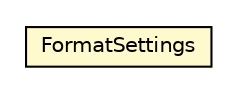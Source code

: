 #!/usr/local/bin/dot
#
# Class diagram 
# Generated by UMLGraph version R5_6-24-gf6e263 (http://www.umlgraph.org/)
#

digraph G {
	edge [fontname="Helvetica",fontsize=10,labelfontname="Helvetica",labelfontsize=10];
	node [fontname="Helvetica",fontsize=10,shape=plaintext];
	nodesep=0.25;
	ranksep=0.5;
	// com.orientechnologies.orient.core.serialization.serializer.record.string.ORecordSerializerJSON.FormatSettings
	c3077716 [label=<<table title="com.orientechnologies.orient.core.serialization.serializer.record.string.ORecordSerializerJSON.FormatSettings" border="0" cellborder="1" cellspacing="0" cellpadding="2" port="p" bgcolor="lemonChiffon" href="./ORecordSerializerJSON.FormatSettings.html">
		<tr><td><table border="0" cellspacing="0" cellpadding="1">
<tr><td align="center" balign="center"> FormatSettings </td></tr>
		</table></td></tr>
		</table>>, URL="./ORecordSerializerJSON.FormatSettings.html", fontname="Helvetica", fontcolor="black", fontsize=10.0];
}

